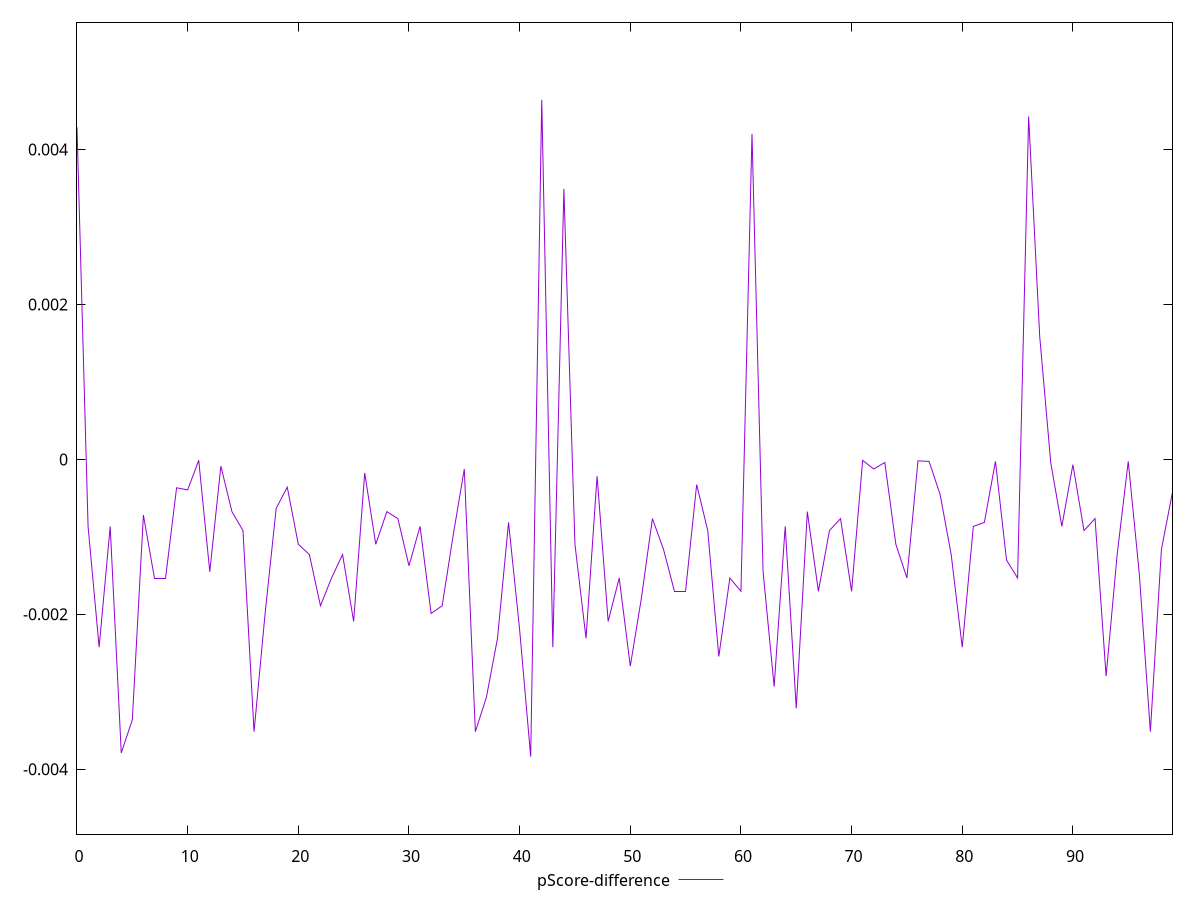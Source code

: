reset

$pScoreDifference <<EOF
0 0.004287147920891798
1 -0.0008644134801543135
2 -0.0024245992944664785
3 -0.0008644134801543135
4 -0.0037888756570934046
5 -0.0033613540260695185
6 -0.0007179593823529729
7 -0.0015309438258742647
8 -0.0015309438258742647
9 -0.000366204512845969
10 -0.00039330382405111664
11 -0.00001147192287476173
12 -0.0014502952832327054
13 -0.00008660078387223713
14 -0.000673813781605137
15 -0.0009181849747221804
16 -0.003514851032545563
17 -0.0019880970896379857
18 -0.0006318674882397346
19 -0.00035751605673650655
20 -0.0010955790980251567
21 -0.0012281422996036628
22 -0.0018891437901835673
23 -0.0015309438258742647
24 -0.0012281422996036628
25 -0.0020910155664141117
26 -0.00017414333616283528
27 -0.0010955790980251567
28 -0.000673813781605137
29 -0.0007643857060142256
30 -0.0013730099310635957
31 -0.0008644134801543135
32 -0.0019880970896379857
33 -0.0018891437901835673
34 -0.0009745772217075732
35 -0.00012408982502987165
36 -0.003514851032545563
37 -0.003069656763404316
38 -0.00230916222073807
39 -0.000813175632740859
40 -0.0021980025768624234
41 -0.0038376862283343582
42 0.00464372493184384
43 -0.0024245992944664785
44 0.003492234959480145
45 -0.0010955790980251567
46 -0.00230916222073807
47 -0.00021596346544150435
48 -0.0020910155664141117
49 -0.0015309438258742647
50 -0.0026687281166093424
51 -0.0017940531012803351
52 -0.0007643857060142256
53 -0.001160369542322015
54 -0.0017027232912955048
55 -0.0017027232912955048
56 -0.00032442024617662657
57 -0.0009181849747221804
58 -0.002544419243898366
59 -0.0015309438258742647
60 -0.0017027232912955048
61 0.004202895498387704
62 -0.0014502952832327054
63 -0.0029312395418075177
64 -0.0008644134801543135
65 -0.0032129921487229485
66 -0.000673813781605137
67 -0.0017027232912955048
68 -0.0009181849747221804
69 -0.0007643857060142256
70 -0.0017027232912955048
71 -0.00001147192287476173
72 -0.00012408982502987165
73 -0.000039295854277865416
74 -0.0010955790980251567
75 -0.0015309438258742647
76 -0.00001870023225336581
77 -0.00002542432632235414
78 -0.0004523817110413386
79 -0.0012281422996036628
80 -0.0024245992944664785
81 -0.0008644134801543135
82 -0.000813175632740859
83 -0.00002542432632235414
84 -0.0012989908715810294
85 -0.0015309438258742647
86 0.004426532654649096
87 0.0015884792741418519
88 -0.00004514825682555568
89 -0.0008644134801543135
90 -0.00006728654354892782
91 -0.0009181849747221804
92 -0.0007643857060142256
93 -0.002797632513793946
94 -0.0012281422996036628
95 -0.00002542432632235414
96 -0.0014767996271770611
97 -0.003514851032545452
98 -0.001160369542322015
99 -0.00042200658667090885
EOF

set key outside below
set xrange [0:99]
set yrange [-0.004837686228334358:0.00564372493184384]
set trange [-0.004837686228334358:0.00564372493184384]
set terminal svg size 640, 500 enhanced background rgb 'white'
set output "reports/report_00031_2021-02-24T23-18-18.084Z/estimated-input-latency/samples/music/pScore-difference/values.svg"

plot $pScoreDifference title "pScore-difference" with line

reset
